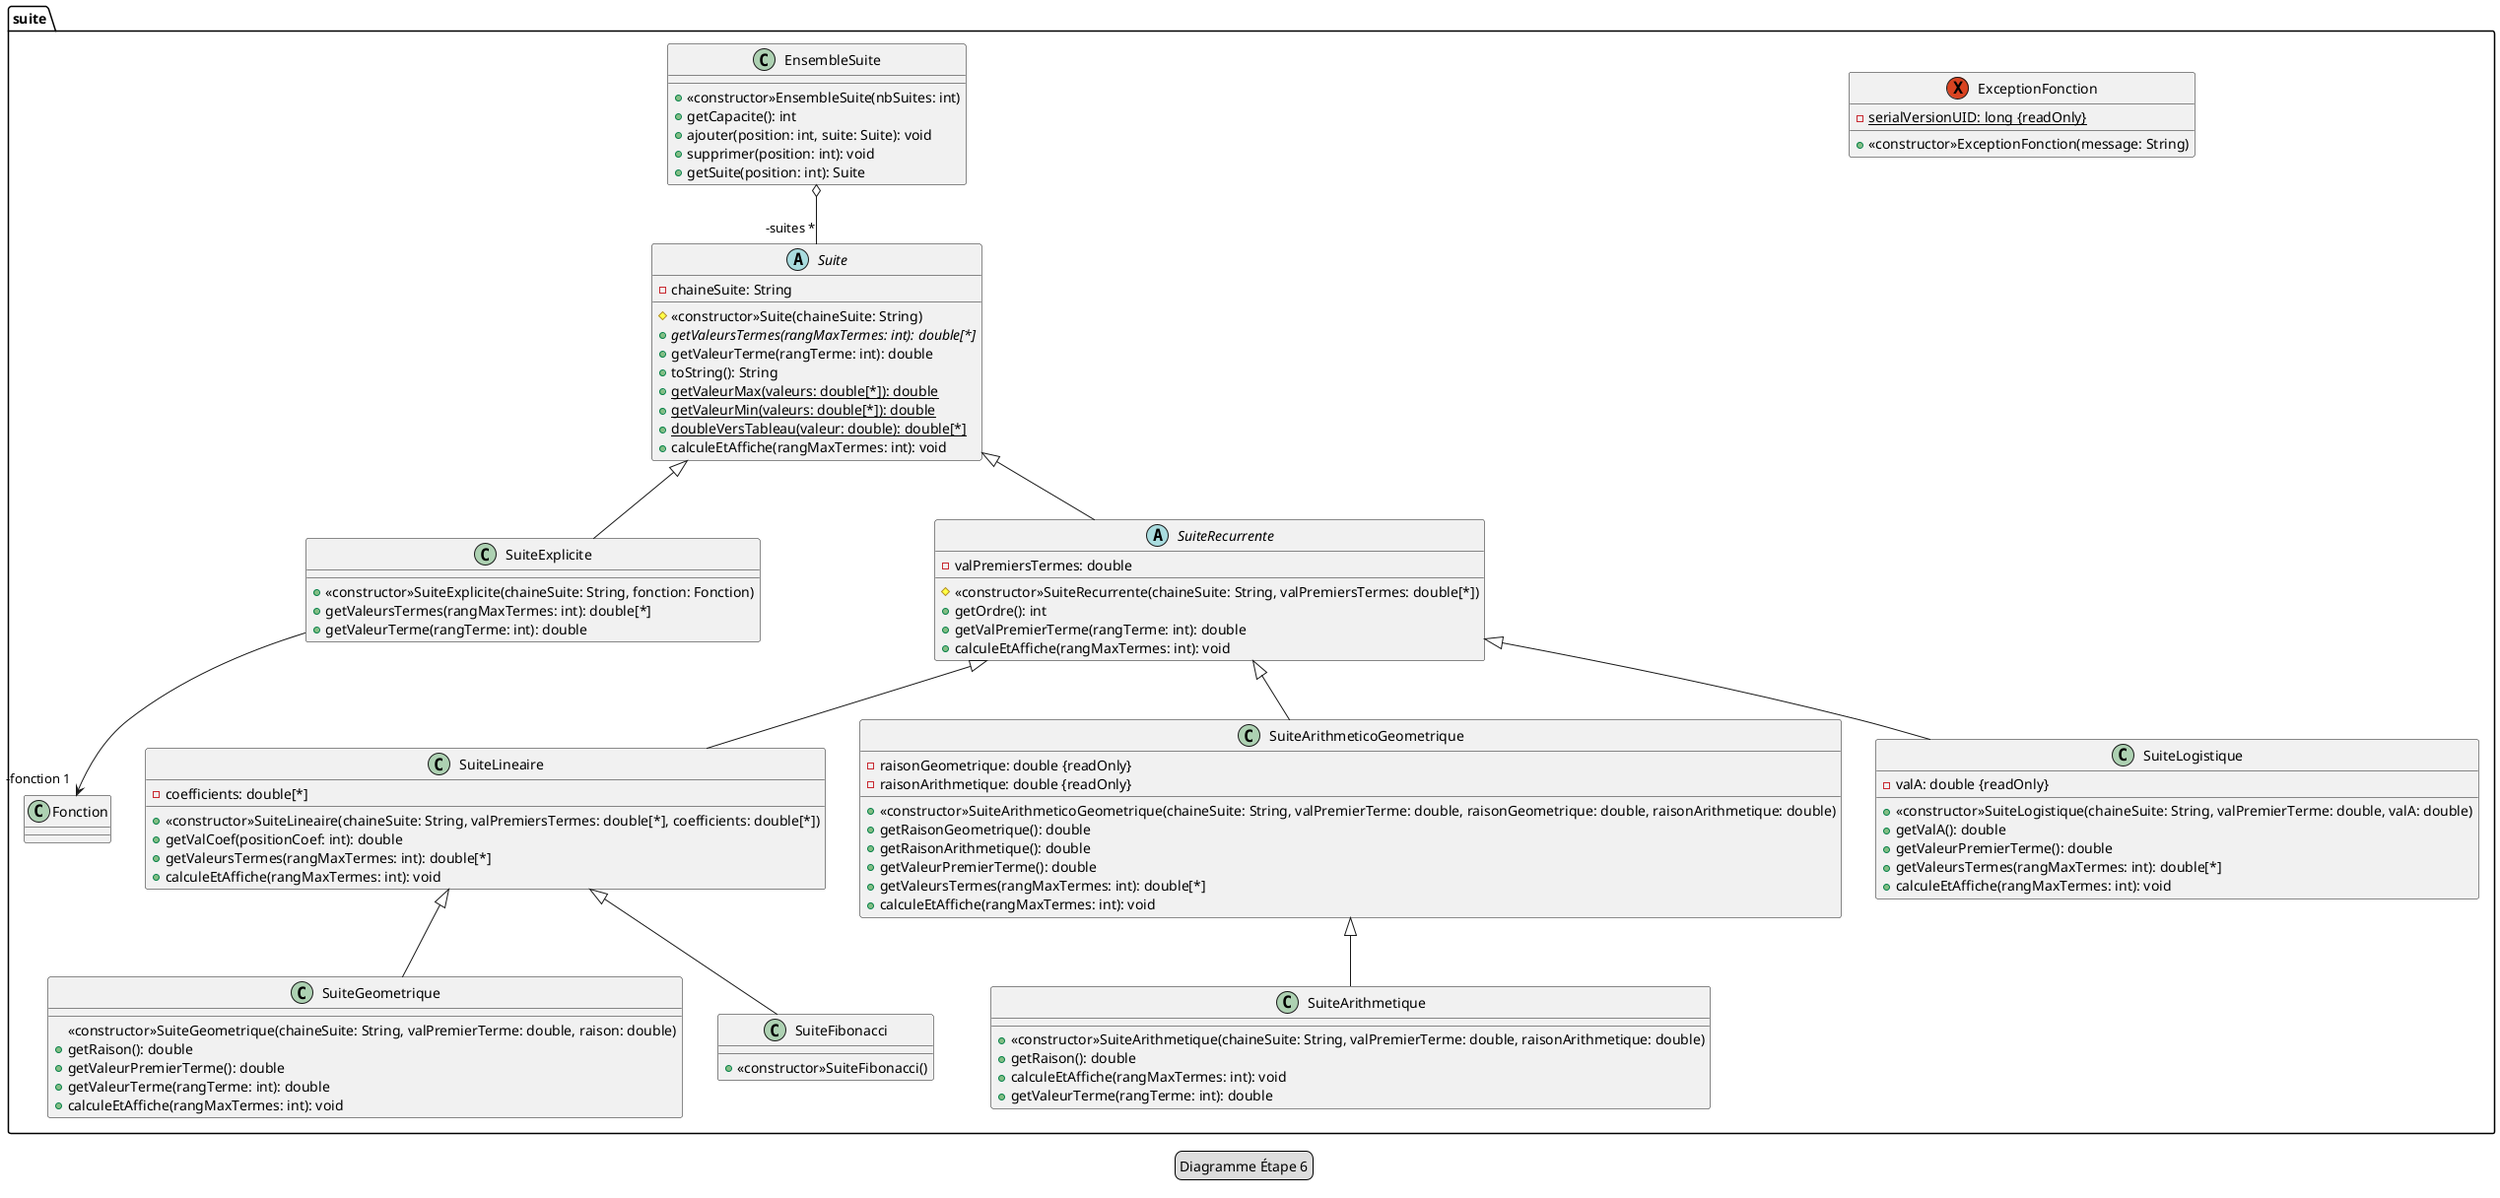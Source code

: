 @startuml
legend Diagramme Étape 6

package suite {
    abstract class Suite {
        -chaineSuite: String

        #<<constructor>>Suite(chaineSuite: String)
        +{abstract}getValeursTermes(rangMaxTermes: int): double[*]
        +getValeurTerme(rangTerme: int): double
        +toString(): String
        +{static}getValeurMax(valeurs: double[*]): double
        +{static}getValeurMin(valeurs: double[*]): double
        +{static}doubleVersTableau(valeur: double): double[*]
        +calculeEtAffiche(rangMaxTermes: int): void
    }

    class SuiteExplicite extends Suite {
        +<<constructor>>SuiteExplicite(chaineSuite: String, fonction: Fonction)
        +getValeursTermes(rangMaxTermes: int): double[*]
        +getValeurTerme(rangTerme: int): double
    }

    exception ExceptionFonction {
        -{static}serialVersionUID: long {readOnly}

        +<<constructor>>ExceptionFonction(message: String)
    }

    class Fonction {
    }

    abstract class SuiteRecurrente extends Suite {
        -valPremiersTermes: double

        #<<constructor>>SuiteRecurrente(chaineSuite: String, valPremiersTermes: double[*])
        +getOrdre(): int
        +getValPremierTerme(rangTerme: int): double
        +calculeEtAffiche(rangMaxTermes: int): void
    }

    class SuiteLineaire extends SuiteRecurrente {
        -coefficients: double[*]

        +<<constructor>>SuiteLineaire(chaineSuite: String, valPremiersTermes: double[*], coefficients: double[*])
        +getValCoef(positionCoef: int): double
        +getValeursTermes(rangMaxTermes: int): double[*]
        +calculeEtAffiche(rangMaxTermes: int): void
    }


    class SuiteGeometrique extends SuiteLineaire {
        <<constructor>>SuiteGeometrique(chaineSuite: String, valPremierTerme: double, raison: double)
        +getRaison(): double
        +getValeurPremierTerme(): double
        +getValeurTerme(rangTerme: int): double
        +calculeEtAffiche(rangMaxTermes: int): void
    }

    class SuiteArithmetique extends SuiteArithmeticoGeometrique {
        +<<constructor>>SuiteArithmetique(chaineSuite: String, valPremierTerme: double, raisonArithmetique: double)
        +getRaison(): double
        +calculeEtAffiche(rangMaxTermes: int): void
        +getValeurTerme(rangTerme: int): double
    }

    class SuiteArithmeticoGeometrique extends SuiteRecurrente{
        -raisonGeometrique: double {readOnly}
        -raisonArithmetique: double {readOnly}

        +<<constructor>>SuiteArithmeticoGeometrique(chaineSuite: String, valPremierTerme: double, raisonGeometrique: double, raisonArithmetique: double)
        +getRaisonGeometrique(): double
        +getRaisonArithmetique(): double
        +getValeurPremierTerme(): double
        +getValeursTermes(rangMaxTermes: int): double[*]
        +calculeEtAffiche(rangMaxTermes: int): void
    }

    class SuiteFibonacci extends SuiteLineaire {
        +<<constructor>>SuiteFibonacci()
    }

    class SuiteLogistique extends SuiteRecurrente {
        -valA: double {readOnly}

        +<<constructor>>SuiteLogistique(chaineSuite: String, valPremierTerme: double, valA: double)
        +getValA(): double
        +getValeurPremierTerme(): double
        +getValeursTermes(rangMaxTermes: int): double[*]
        +calculeEtAffiche(rangMaxTermes: int): void
    }

    class EnsembleSuite {
        +<<constructor>>EnsembleSuite(nbSuites: int)
        +getCapacite(): int
        +ajouter(position: int, suite: Suite): void
        +supprimer(position: int): void
        +getSuite(position: int): Suite
    }
}

SuiteExplicite --> "-fonction 1" Fonction
EnsembleSuite o-- "-suites *" Suite
@enduml